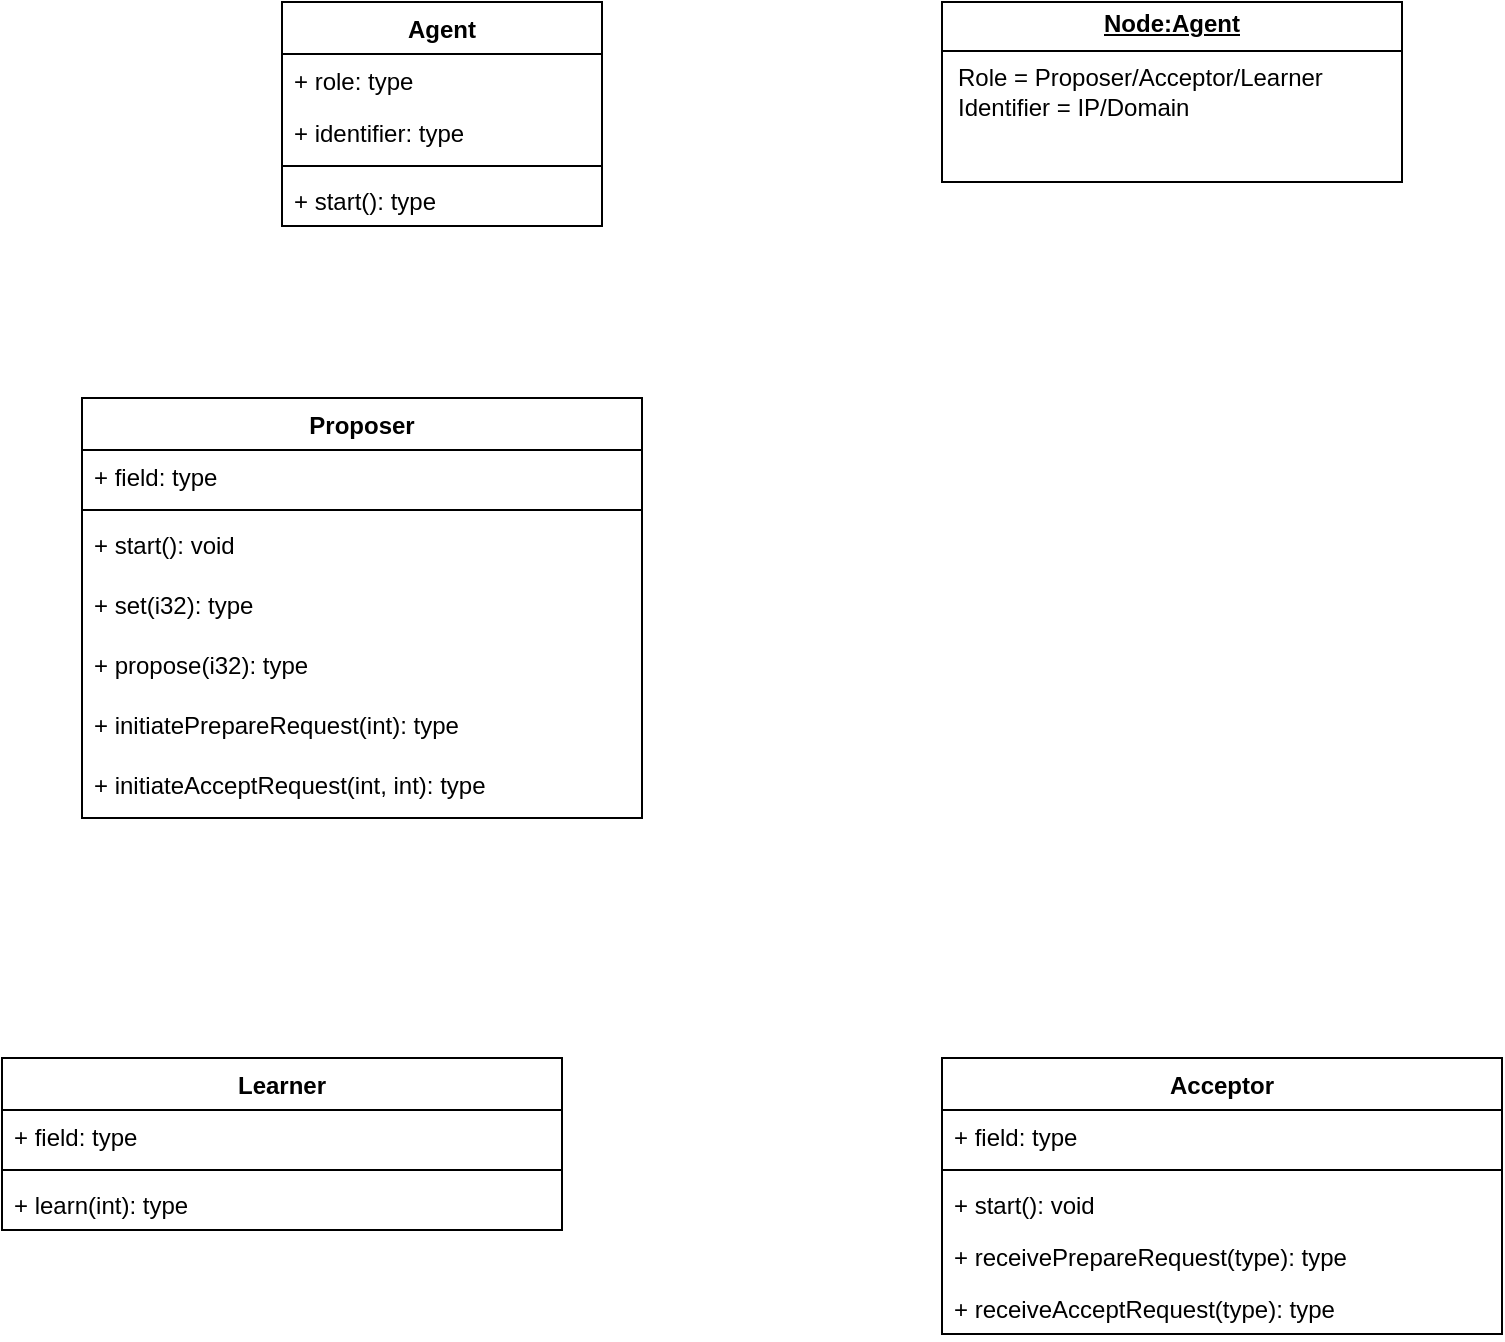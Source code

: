 <mxfile version="24.7.5">
  <diagram name="Page-1" id="QbPHuvzUYBgrK81Rh5Ae">
    <mxGraphModel dx="954" dy="606" grid="1" gridSize="10" guides="1" tooltips="1" connect="1" arrows="1" fold="1" page="1" pageScale="1" pageWidth="850" pageHeight="1100" math="0" shadow="0">
      <root>
        <mxCell id="0" />
        <mxCell id="1" parent="0" />
        <mxCell id="-KnC_EDixlAThCj4uc03-13" value="&lt;p style=&quot;margin:0px;margin-top:4px;text-align:center;text-decoration:underline;&quot;&gt;&lt;b&gt;Node:Agent&lt;/b&gt;&lt;/p&gt;&lt;hr size=&quot;1&quot; style=&quot;border-style:solid;&quot;&gt;&lt;p style=&quot;margin:0px;margin-left:8px;&quot;&gt;Role = Proposer/Acceptor/Learner&lt;br&gt;Identifier = IP/Domain&lt;br&gt;&lt;/p&gt;" style="verticalAlign=top;align=left;overflow=fill;html=1;whiteSpace=wrap;" parent="1" vertex="1">
          <mxGeometry x="520" y="42" width="230" height="90" as="geometry" />
        </mxCell>
        <mxCell id="-KnC_EDixlAThCj4uc03-14" value="Proposer" style="swimlane;fontStyle=1;align=center;verticalAlign=top;childLayout=stackLayout;horizontal=1;startSize=26;horizontalStack=0;resizeParent=1;resizeParentMax=0;resizeLast=0;collapsible=1;marginBottom=0;whiteSpace=wrap;html=1;" parent="1" vertex="1">
          <mxGeometry x="90" y="240" width="280" height="210" as="geometry" />
        </mxCell>
        <mxCell id="-KnC_EDixlAThCj4uc03-15" value="+ field: type" style="text;strokeColor=none;fillColor=none;align=left;verticalAlign=top;spacingLeft=4;spacingRight=4;overflow=hidden;rotatable=0;points=[[0,0.5],[1,0.5]];portConstraint=eastwest;whiteSpace=wrap;html=1;" parent="-KnC_EDixlAThCj4uc03-14" vertex="1">
          <mxGeometry y="26" width="280" height="26" as="geometry" />
        </mxCell>
        <mxCell id="-KnC_EDixlAThCj4uc03-16" value="" style="line;strokeWidth=1;fillColor=none;align=left;verticalAlign=middle;spacingTop=-1;spacingLeft=3;spacingRight=3;rotatable=0;labelPosition=right;points=[];portConstraint=eastwest;strokeColor=inherit;" parent="-KnC_EDixlAThCj4uc03-14" vertex="1">
          <mxGeometry y="52" width="280" height="8" as="geometry" />
        </mxCell>
        <mxCell id="-KnC_EDixlAThCj4uc03-17" value="+ start(): void" style="text;strokeColor=none;fillColor=none;align=left;verticalAlign=top;spacingLeft=4;spacingRight=4;overflow=hidden;rotatable=0;points=[[0,0.5],[1,0.5]];portConstraint=eastwest;whiteSpace=wrap;html=1;" parent="-KnC_EDixlAThCj4uc03-14" vertex="1">
          <mxGeometry y="60" width="280" height="30" as="geometry" />
        </mxCell>
        <mxCell id="TEXXjoVG76b89jt0ubDt-9" value="+ set(i32): type" style="text;strokeColor=none;fillColor=none;align=left;verticalAlign=top;spacingLeft=4;spacingRight=4;overflow=hidden;rotatable=0;points=[[0,0.5],[1,0.5]];portConstraint=eastwest;whiteSpace=wrap;html=1;" vertex="1" parent="-KnC_EDixlAThCj4uc03-14">
          <mxGeometry y="90" width="280" height="30" as="geometry" />
        </mxCell>
        <mxCell id="TEXXjoVG76b89jt0ubDt-8" value="+ propose(i32): type" style="text;strokeColor=none;fillColor=none;align=left;verticalAlign=top;spacingLeft=4;spacingRight=4;overflow=hidden;rotatable=0;points=[[0,0.5],[1,0.5]];portConstraint=eastwest;whiteSpace=wrap;html=1;" vertex="1" parent="-KnC_EDixlAThCj4uc03-14">
          <mxGeometry y="120" width="280" height="30" as="geometry" />
        </mxCell>
        <mxCell id="TEXXjoVG76b89jt0ubDt-13" value="+ initiatePrepareRequest(int): type" style="text;strokeColor=none;fillColor=none;align=left;verticalAlign=top;spacingLeft=4;spacingRight=4;overflow=hidden;rotatable=0;points=[[0,0.5],[1,0.5]];portConstraint=eastwest;whiteSpace=wrap;html=1;" vertex="1" parent="-KnC_EDixlAThCj4uc03-14">
          <mxGeometry y="150" width="280" height="30" as="geometry" />
        </mxCell>
        <mxCell id="-KnC_EDixlAThCj4uc03-31" value="+ initiateAcceptRequest(int, int): type" style="text;strokeColor=none;fillColor=none;align=left;verticalAlign=top;spacingLeft=4;spacingRight=4;overflow=hidden;rotatable=0;points=[[0,0.5],[1,0.5]];portConstraint=eastwest;whiteSpace=wrap;html=1;" parent="-KnC_EDixlAThCj4uc03-14" vertex="1">
          <mxGeometry y="180" width="280" height="30" as="geometry" />
        </mxCell>
        <mxCell id="-KnC_EDixlAThCj4uc03-18" value="Acceptor" style="swimlane;fontStyle=1;align=center;verticalAlign=top;childLayout=stackLayout;horizontal=1;startSize=26;horizontalStack=0;resizeParent=1;resizeParentMax=0;resizeLast=0;collapsible=1;marginBottom=0;whiteSpace=wrap;html=1;" parent="1" vertex="1">
          <mxGeometry x="520" y="570" width="280" height="138" as="geometry" />
        </mxCell>
        <mxCell id="-KnC_EDixlAThCj4uc03-19" value="+ field: type" style="text;strokeColor=none;fillColor=none;align=left;verticalAlign=top;spacingLeft=4;spacingRight=4;overflow=hidden;rotatable=0;points=[[0,0.5],[1,0.5]];portConstraint=eastwest;whiteSpace=wrap;html=1;" parent="-KnC_EDixlAThCj4uc03-18" vertex="1">
          <mxGeometry y="26" width="280" height="26" as="geometry" />
        </mxCell>
        <mxCell id="-KnC_EDixlAThCj4uc03-20" value="" style="line;strokeWidth=1;fillColor=none;align=left;verticalAlign=middle;spacingTop=-1;spacingLeft=3;spacingRight=3;rotatable=0;labelPosition=right;points=[];portConstraint=eastwest;strokeColor=inherit;" parent="-KnC_EDixlAThCj4uc03-18" vertex="1">
          <mxGeometry y="52" width="280" height="8" as="geometry" />
        </mxCell>
        <mxCell id="-KnC_EDixlAThCj4uc03-21" value="+ start(): void" style="text;strokeColor=none;fillColor=none;align=left;verticalAlign=top;spacingLeft=4;spacingRight=4;overflow=hidden;rotatable=0;points=[[0,0.5],[1,0.5]];portConstraint=eastwest;whiteSpace=wrap;html=1;" parent="-KnC_EDixlAThCj4uc03-18" vertex="1">
          <mxGeometry y="60" width="280" height="26" as="geometry" />
        </mxCell>
        <mxCell id="TEXXjoVG76b89jt0ubDt-10" value="+ receivePrepareRequest(type): type" style="text;strokeColor=none;fillColor=none;align=left;verticalAlign=top;spacingLeft=4;spacingRight=4;overflow=hidden;rotatable=0;points=[[0,0.5],[1,0.5]];portConstraint=eastwest;whiteSpace=wrap;html=1;" vertex="1" parent="-KnC_EDixlAThCj4uc03-18">
          <mxGeometry y="86" width="280" height="26" as="geometry" />
        </mxCell>
        <mxCell id="-KnC_EDixlAThCj4uc03-30" value="+ receiveAcceptRequest(type): type" style="text;strokeColor=none;fillColor=none;align=left;verticalAlign=top;spacingLeft=4;spacingRight=4;overflow=hidden;rotatable=0;points=[[0,0.5],[1,0.5]];portConstraint=eastwest;whiteSpace=wrap;html=1;" parent="-KnC_EDixlAThCj4uc03-18" vertex="1">
          <mxGeometry y="112" width="280" height="26" as="geometry" />
        </mxCell>
        <mxCell id="-KnC_EDixlAThCj4uc03-22" value="Learner" style="swimlane;fontStyle=1;align=center;verticalAlign=top;childLayout=stackLayout;horizontal=1;startSize=26;horizontalStack=0;resizeParent=1;resizeParentMax=0;resizeLast=0;collapsible=1;marginBottom=0;whiteSpace=wrap;html=1;" parent="1" vertex="1">
          <mxGeometry x="50" y="570" width="280" height="86" as="geometry" />
        </mxCell>
        <mxCell id="-KnC_EDixlAThCj4uc03-23" value="+ field: type" style="text;strokeColor=none;fillColor=none;align=left;verticalAlign=top;spacingLeft=4;spacingRight=4;overflow=hidden;rotatable=0;points=[[0,0.5],[1,0.5]];portConstraint=eastwest;whiteSpace=wrap;html=1;" parent="-KnC_EDixlAThCj4uc03-22" vertex="1">
          <mxGeometry y="26" width="280" height="26" as="geometry" />
        </mxCell>
        <mxCell id="-KnC_EDixlAThCj4uc03-24" value="" style="line;strokeWidth=1;fillColor=none;align=left;verticalAlign=middle;spacingTop=-1;spacingLeft=3;spacingRight=3;rotatable=0;labelPosition=right;points=[];portConstraint=eastwest;strokeColor=inherit;" parent="-KnC_EDixlAThCj4uc03-22" vertex="1">
          <mxGeometry y="52" width="280" height="8" as="geometry" />
        </mxCell>
        <mxCell id="-KnC_EDixlAThCj4uc03-25" value="+ learn(int): type" style="text;strokeColor=none;fillColor=none;align=left;verticalAlign=top;spacingLeft=4;spacingRight=4;overflow=hidden;rotatable=0;points=[[0,0.5],[1,0.5]];portConstraint=eastwest;whiteSpace=wrap;html=1;" parent="-KnC_EDixlAThCj4uc03-22" vertex="1">
          <mxGeometry y="60" width="280" height="26" as="geometry" />
        </mxCell>
        <mxCell id="TEXXjoVG76b89jt0ubDt-1" value="Agent" style="swimlane;fontStyle=1;align=center;verticalAlign=top;childLayout=stackLayout;horizontal=1;startSize=26;horizontalStack=0;resizeParent=1;resizeParentMax=0;resizeLast=0;collapsible=1;marginBottom=0;whiteSpace=wrap;html=1;" vertex="1" parent="1">
          <mxGeometry x="190" y="42" width="160" height="112" as="geometry" />
        </mxCell>
        <mxCell id="TEXXjoVG76b89jt0ubDt-2" value="+ role: type" style="text;strokeColor=none;fillColor=none;align=left;verticalAlign=top;spacingLeft=4;spacingRight=4;overflow=hidden;rotatable=0;points=[[0,0.5],[1,0.5]];portConstraint=eastwest;whiteSpace=wrap;html=1;" vertex="1" parent="TEXXjoVG76b89jt0ubDt-1">
          <mxGeometry y="26" width="160" height="26" as="geometry" />
        </mxCell>
        <mxCell id="TEXXjoVG76b89jt0ubDt-5" value="+ identifier: type" style="text;strokeColor=none;fillColor=none;align=left;verticalAlign=top;spacingLeft=4;spacingRight=4;overflow=hidden;rotatable=0;points=[[0,0.5],[1,0.5]];portConstraint=eastwest;whiteSpace=wrap;html=1;" vertex="1" parent="TEXXjoVG76b89jt0ubDt-1">
          <mxGeometry y="52" width="160" height="26" as="geometry" />
        </mxCell>
        <mxCell id="TEXXjoVG76b89jt0ubDt-3" value="" style="line;strokeWidth=1;fillColor=none;align=left;verticalAlign=middle;spacingTop=-1;spacingLeft=3;spacingRight=3;rotatable=0;labelPosition=right;points=[];portConstraint=eastwest;strokeColor=inherit;" vertex="1" parent="TEXXjoVG76b89jt0ubDt-1">
          <mxGeometry y="78" width="160" height="8" as="geometry" />
        </mxCell>
        <mxCell id="TEXXjoVG76b89jt0ubDt-4" value="+ start(): type" style="text;strokeColor=none;fillColor=none;align=left;verticalAlign=top;spacingLeft=4;spacingRight=4;overflow=hidden;rotatable=0;points=[[0,0.5],[1,0.5]];portConstraint=eastwest;whiteSpace=wrap;html=1;" vertex="1" parent="TEXXjoVG76b89jt0ubDt-1">
          <mxGeometry y="86" width="160" height="26" as="geometry" />
        </mxCell>
      </root>
    </mxGraphModel>
  </diagram>
</mxfile>

